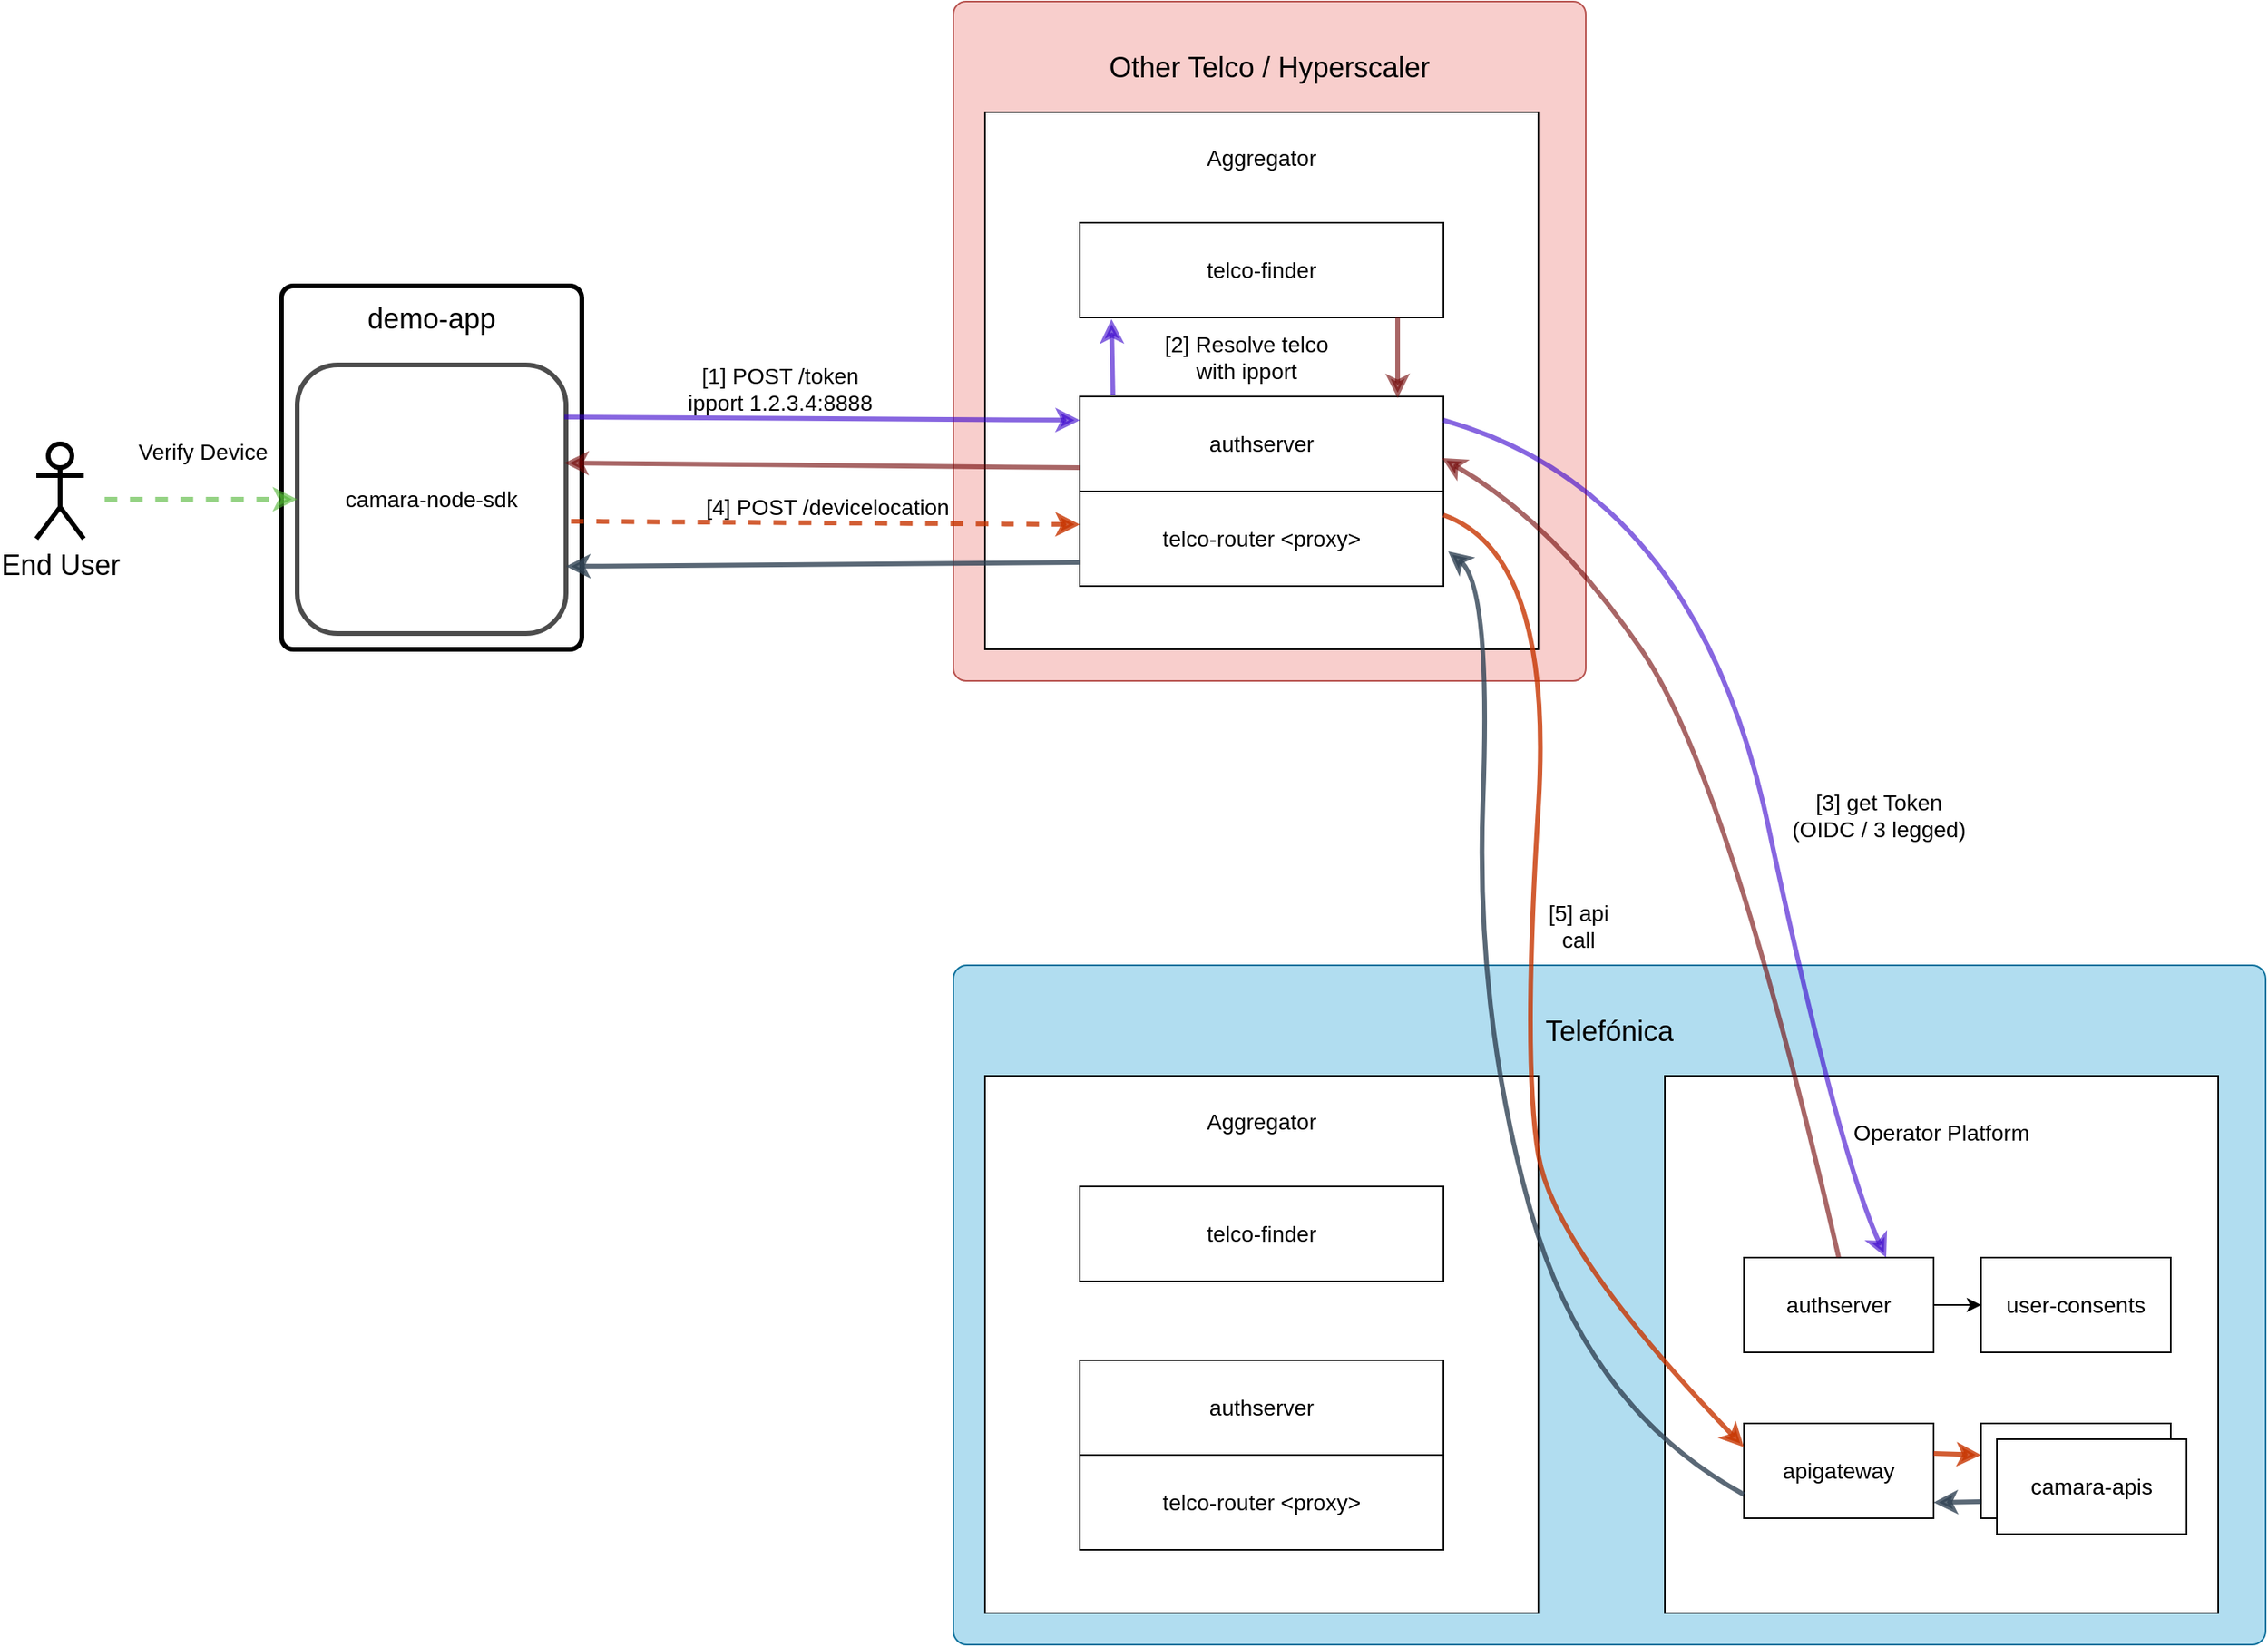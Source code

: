 <mxfile version="21.2.0" type="device">
  <diagram name="Página-1" id="-8M9Hvxfuk3_8nVm3kkI">
    <mxGraphModel dx="1612" dy="2226" grid="1" gridSize="10" guides="0" tooltips="1" connect="1" arrows="1" fold="1" page="1" pageScale="1" pageWidth="827" pageHeight="1169" math="0" shadow="0">
      <root>
        <mxCell id="0" />
        <mxCell id="1" parent="0" />
        <mxCell id="6BjSqbl7BncBYQir4ma8-3" value="&lt;font data-font-src=&quot;https://virgil.excalidraw.com/Virgil.woff2&quot; style=&quot;font-size: 18px;&quot;&gt;End User&lt;/font&gt;" style="shape=umlActor;verticalLabelPosition=bottom;verticalAlign=top;html=1;outlineConnect=0;strokeWidth=3;" vertex="1" parent="1">
          <mxGeometry x="120" y="250" width="30" height="60" as="geometry" />
        </mxCell>
        <mxCell id="6BjSqbl7BncBYQir4ma8-4" value="&lt;font data-font-src=&quot;https://virgil.excalidraw.com/Virgil.woff2&quot;&gt;&lt;font style=&quot;font-size: 18px;&quot;&gt;demo-app&lt;br&gt;&lt;br&gt;&lt;br&gt;&lt;br&gt;&lt;br&gt;&lt;br&gt;&lt;br&gt;&lt;br&gt;&lt;br&gt;&lt;/font&gt;&lt;br&gt;&lt;/font&gt;" style="rounded=1;whiteSpace=wrap;html=1;strokeWidth=3;shadow=0;arcSize=4;" vertex="1" parent="1">
          <mxGeometry x="275" y="150" width="190" height="230" as="geometry" />
        </mxCell>
        <mxCell id="6BjSqbl7BncBYQir4ma8-5" value="&lt;font style=&quot;font-size: 14px;&quot; data-font-src=&quot;https://virgil.excalidraw.com/Virgil.woff2&quot;&gt;camara-node-sdk&lt;/font&gt;" style="rounded=1;whiteSpace=wrap;html=1;strokeWidth=3;opacity=70;" vertex="1" parent="1">
          <mxGeometry x="285" y="200" width="170" height="170" as="geometry" />
        </mxCell>
        <mxCell id="6BjSqbl7BncBYQir4ma8-6" value="" style="endArrow=classic;html=1;rounded=0;entryX=0;entryY=0.5;entryDx=0;entryDy=0;strokeWidth=3;strokeColor=#4eb431;flowAnimation=1;opacity=60;" edge="1" parent="1" target="6BjSqbl7BncBYQir4ma8-5">
          <mxGeometry width="50" height="50" relative="1" as="geometry">
            <mxPoint x="160" y="285" as="sourcePoint" />
            <mxPoint x="795" y="430" as="targetPoint" />
          </mxGeometry>
        </mxCell>
        <mxCell id="6BjSqbl7BncBYQir4ma8-7" value="&lt;font style=&quot;font-size: 14px;&quot; data-font-src=&quot;https://virgil.excalidraw.com/Virgil.woff2&quot;&gt;Verify Device&lt;/font&gt;" style="text;html=1;align=center;verticalAlign=middle;resizable=0;points=[];autosize=1;strokeColor=none;fillColor=none;" vertex="1" parent="1">
          <mxGeometry x="170" y="240" width="110" height="30" as="geometry" />
        </mxCell>
        <mxCell id="6BjSqbl7BncBYQir4ma8-11" value="&lt;font data-font-src=&quot;https://virgil.excalidraw.com/Virgil.woff2&quot;&gt;&lt;font style=&quot;font-size: 18px;&quot;&gt;Other Telco / Hyperscaler&lt;br&gt;&lt;/font&gt;&lt;br&gt;&lt;br&gt;&lt;br&gt;&lt;br&gt;&lt;br&gt;&lt;br&gt;&lt;br&gt;&lt;br&gt;&lt;br&gt;&lt;br&gt;&lt;br&gt;&lt;br&gt;&lt;br&gt;&lt;br&gt;&lt;br&gt;&lt;br&gt;&lt;br&gt;&lt;br&gt;&lt;br&gt;&lt;br&gt;&lt;br&gt;&lt;br&gt;&lt;br&gt;&lt;br&gt;&lt;/font&gt;" style="rounded=1;whiteSpace=wrap;html=1;fillColor=#f8cecc;strokeColor=#b85450;arcSize=2;absoluteArcSize=0;" vertex="1" parent="1">
          <mxGeometry x="700" y="-30" width="400" height="430" as="geometry" />
        </mxCell>
        <mxCell id="6BjSqbl7BncBYQir4ma8-13" value="&lt;font data-font-src=&quot;https://virgil.excalidraw.com/Virgil.woff2&quot;&gt;&lt;font style=&quot;font-size: 14px;&quot;&gt;Aggregator&lt;br&gt;&lt;br&gt;&lt;br&gt;&lt;br&gt;&lt;br&gt;&lt;br&gt;&lt;br&gt;&lt;br&gt;&lt;br&gt;&lt;br&gt;&lt;br&gt;&lt;br&gt;&lt;br&gt;&lt;br&gt;&lt;br&gt;&lt;br&gt;&lt;br&gt;&lt;/font&gt;&lt;br&gt;&lt;/font&gt;" style="rounded=0;whiteSpace=wrap;html=1;" vertex="1" parent="1">
          <mxGeometry x="720" y="40" width="350" height="340" as="geometry" />
        </mxCell>
        <mxCell id="6BjSqbl7BncBYQir4ma8-14" value="&lt;font style=&quot;font-size: 14px;&quot; data-font-src=&quot;https://virgil.excalidraw.com/Virgil.woff2&quot;&gt;telco-finder&lt;/font&gt;" style="rounded=0;whiteSpace=wrap;html=1;" vertex="1" parent="1">
          <mxGeometry x="780" y="110" width="230" height="60" as="geometry" />
        </mxCell>
        <mxCell id="6BjSqbl7BncBYQir4ma8-15" value="&lt;font style=&quot;font-size: 14px;&quot; data-font-src=&quot;https://virgil.excalidraw.com/Virgil.woff2&quot;&gt;authserver&lt;/font&gt;" style="rounded=0;whiteSpace=wrap;html=1;" vertex="1" parent="1">
          <mxGeometry x="780" y="220" width="230" height="60" as="geometry" />
        </mxCell>
        <mxCell id="6BjSqbl7BncBYQir4ma8-16" value="&lt;font style=&quot;font-size: 14px;&quot; data-font-src=&quot;https://virgil.excalidraw.com/Virgil.woff2&quot;&gt;telco-router &amp;lt;proxy&amp;gt;&lt;/font&gt;" style="rounded=0;whiteSpace=wrap;html=1;" vertex="1" parent="1">
          <mxGeometry x="780" y="280" width="230" height="60" as="geometry" />
        </mxCell>
        <mxCell id="6BjSqbl7BncBYQir4ma8-41" value="&lt;font data-font-src=&quot;https://virgil.excalidraw.com/Virgil.woff2&quot;&gt;&lt;font style=&quot;font-size: 18px;&quot;&gt;Telefónica&lt;/font&gt;&lt;br&gt;&lt;br&gt;&lt;br&gt;&lt;br&gt;&lt;br&gt;&lt;br&gt;&lt;br&gt;&lt;br&gt;&lt;br&gt;&lt;br&gt;&lt;br&gt;&lt;br&gt;&lt;br&gt;&lt;br&gt;&lt;br&gt;&lt;br&gt;&lt;br&gt;&lt;br&gt;&lt;br&gt;&lt;br&gt;&lt;br&gt;&lt;br&gt;&lt;br&gt;&lt;br&gt;&lt;br&gt;&lt;/font&gt;" style="rounded=1;whiteSpace=wrap;html=1;fillColor=#b1ddf0;strokeColor=#10739e;arcSize=2;absoluteArcSize=0;" vertex="1" parent="1">
          <mxGeometry x="700" y="580" width="830" height="430" as="geometry" />
        </mxCell>
        <mxCell id="6BjSqbl7BncBYQir4ma8-42" value="&lt;font data-font-src=&quot;https://virgil.excalidraw.com/Virgil.woff2&quot;&gt;&lt;font style=&quot;font-size: 14px;&quot;&gt;Aggregator&lt;br&gt;&lt;br&gt;&lt;br&gt;&lt;br&gt;&lt;br&gt;&lt;br&gt;&lt;br&gt;&lt;br&gt;&lt;br&gt;&lt;br&gt;&lt;br&gt;&lt;br&gt;&lt;br&gt;&lt;br&gt;&lt;br&gt;&lt;br&gt;&lt;br&gt;&lt;/font&gt;&lt;br&gt;&lt;/font&gt;" style="rounded=0;whiteSpace=wrap;html=1;" vertex="1" parent="1">
          <mxGeometry x="720" y="650" width="350" height="340" as="geometry" />
        </mxCell>
        <mxCell id="6BjSqbl7BncBYQir4ma8-43" value="&lt;font style=&quot;font-size: 14px;&quot; data-font-src=&quot;https://virgil.excalidraw.com/Virgil.woff2&quot;&gt;telco-finder&lt;/font&gt;" style="rounded=0;whiteSpace=wrap;html=1;" vertex="1" parent="1">
          <mxGeometry x="780" y="720" width="230" height="60" as="geometry" />
        </mxCell>
        <mxCell id="6BjSqbl7BncBYQir4ma8-44" value="&lt;font style=&quot;font-size: 14px;&quot; data-font-src=&quot;https://virgil.excalidraw.com/Virgil.woff2&quot;&gt;authserver&lt;/font&gt;" style="rounded=0;whiteSpace=wrap;html=1;" vertex="1" parent="1">
          <mxGeometry x="780" y="830" width="230" height="60" as="geometry" />
        </mxCell>
        <mxCell id="6BjSqbl7BncBYQir4ma8-45" value="&lt;font style=&quot;font-size: 14px;&quot; data-font-src=&quot;https://virgil.excalidraw.com/Virgil.woff2&quot;&gt;telco-router &amp;lt;proxy&amp;gt;&lt;/font&gt;" style="rounded=0;whiteSpace=wrap;html=1;" vertex="1" parent="1">
          <mxGeometry x="780" y="890" width="230" height="60" as="geometry" />
        </mxCell>
        <mxCell id="6BjSqbl7BncBYQir4ma8-46" value="&lt;font style=&quot;font-size: 14px;&quot;&gt;&lt;font data-font-src=&quot;https://virgil.excalidraw.com/Virgil.woff2&quot;&gt;Operator Platform&lt;br&gt;&lt;/font&gt;&lt;br&gt;&lt;br&gt;&lt;br&gt;&lt;br&gt;&lt;br&gt;&lt;br&gt;&lt;br&gt;&lt;br&gt;&lt;br&gt;&lt;br&gt;&lt;br&gt;&lt;br&gt;&lt;br&gt;&lt;br&gt;&lt;br&gt;&lt;br&gt;&lt;/font&gt;" style="rounded=0;whiteSpace=wrap;html=1;" vertex="1" parent="1">
          <mxGeometry x="1150" y="650" width="350" height="340" as="geometry" />
        </mxCell>
        <mxCell id="6BjSqbl7BncBYQir4ma8-47" value="&lt;font style=&quot;font-size: 14px;&quot; data-font-src=&quot;https://virgil.excalidraw.com/Virgil.woff2&quot;&gt;authserver&lt;/font&gt;" style="rounded=0;whiteSpace=wrap;html=1;" vertex="1" parent="1">
          <mxGeometry x="1200" y="765" width="120" height="60" as="geometry" />
        </mxCell>
        <mxCell id="6BjSqbl7BncBYQir4ma8-48" value="&lt;font style=&quot;font-size: 14px;&quot; data-font-src=&quot;https://virgil.excalidraw.com/Virgil.woff2&quot; color=&quot;#000000&quot;&gt;apigateway&lt;/font&gt;" style="rounded=0;whiteSpace=wrap;html=1;" vertex="1" parent="1">
          <mxGeometry x="1200" y="870" width="120" height="60" as="geometry" />
        </mxCell>
        <mxCell id="6BjSqbl7BncBYQir4ma8-49" value="&lt;font style=&quot;font-size: 14px;&quot; data-font-src=&quot;https://virgil.excalidraw.com/Virgil.woff2&quot;&gt;user-consents&lt;/font&gt;" style="rounded=0;whiteSpace=wrap;html=1;" vertex="1" parent="1">
          <mxGeometry x="1350" y="765" width="120" height="60" as="geometry" />
        </mxCell>
        <mxCell id="6BjSqbl7BncBYQir4ma8-50" value="" style="rounded=0;whiteSpace=wrap;html=1;" vertex="1" parent="1">
          <mxGeometry x="1350" y="870" width="120" height="60" as="geometry" />
        </mxCell>
        <mxCell id="6BjSqbl7BncBYQir4ma8-51" value="&lt;font style=&quot;font-size: 14px;&quot; data-font-src=&quot;https://virgil.excalidraw.com/Virgil.woff2&quot;&gt;camara-apis&lt;/font&gt;" style="rounded=0;whiteSpace=wrap;html=1;" vertex="1" parent="1">
          <mxGeometry x="1360" y="880" width="120" height="60" as="geometry" />
        </mxCell>
        <mxCell id="6BjSqbl7BncBYQir4ma8-52" value="" style="endArrow=classic;html=1;rounded=0;entryX=0;entryY=0.5;entryDx=0;entryDy=0;" edge="1" parent="1" target="6BjSqbl7BncBYQir4ma8-49">
          <mxGeometry width="50" height="50" relative="1" as="geometry">
            <mxPoint x="1320" y="795" as="sourcePoint" />
            <mxPoint x="1370" y="750" as="targetPoint" />
          </mxGeometry>
        </mxCell>
        <mxCell id="6BjSqbl7BncBYQir4ma8-63" value="" style="endArrow=classic;html=1;rounded=0;entryX=0;entryY=0.25;entryDx=0;entryDy=0;strokeWidth=3;strokeColor=#3700CC;flowAnimation=0;fillColor=#6a00ff;exitX=0.994;exitY=0.194;exitDx=0;exitDy=0;opacity=60;exitPerimeter=0;" edge="1" parent="1" source="6BjSqbl7BncBYQir4ma8-5" target="6BjSqbl7BncBYQir4ma8-15">
          <mxGeometry width="50" height="50" relative="1" as="geometry">
            <mxPoint x="465" y="240" as="sourcePoint" />
            <mxPoint x="585" y="240" as="targetPoint" />
          </mxGeometry>
        </mxCell>
        <mxCell id="6BjSqbl7BncBYQir4ma8-65" value="&lt;font data-font-src=&quot;https://virgil.excalidraw.com/Virgil.woff2&quot;&gt;&lt;font style=&quot;font-size: 14px;&quot;&gt;[1] POST /token&lt;br&gt;ipport 1.2.3.4:8888&lt;/font&gt;&lt;br&gt;&lt;/font&gt;" style="text;html=1;align=center;verticalAlign=middle;resizable=0;points=[];autosize=1;strokeColor=none;fillColor=none;" vertex="1" parent="1">
          <mxGeometry x="520" y="190" width="140" height="50" as="geometry" />
        </mxCell>
        <mxCell id="6BjSqbl7BncBYQir4ma8-66" value="" style="endArrow=classic;html=1;rounded=0;strokeWidth=3;strokeColor=#3700CC;flowAnimation=0;fillColor=#6a00ff;exitX=0.091;exitY=-0.017;exitDx=0;exitDy=0;exitPerimeter=0;entryX=0.087;entryY=1.017;entryDx=0;entryDy=0;entryPerimeter=0;opacity=60;" edge="1" parent="1" source="6BjSqbl7BncBYQir4ma8-15" target="6BjSqbl7BncBYQir4ma8-14">
          <mxGeometry width="50" height="50" relative="1" as="geometry">
            <mxPoint x="480" y="294.5" as="sourcePoint" />
            <mxPoint x="810" y="170" as="targetPoint" />
          </mxGeometry>
        </mxCell>
        <mxCell id="6BjSqbl7BncBYQir4ma8-67" value="&lt;font style=&quot;font-size: 14px;&quot; data-font-src=&quot;https://virgil.excalidraw.com/Virgil.woff2&quot;&gt;[2] Resolve telco&lt;br&gt;with ipport&lt;/font&gt;" style="text;html=1;align=center;verticalAlign=middle;resizable=0;points=[];autosize=1;strokeColor=none;fillColor=none;" vertex="1" parent="1">
          <mxGeometry x="820" y="170" width="130" height="50" as="geometry" />
        </mxCell>
        <mxCell id="6BjSqbl7BncBYQir4ma8-68" value="" style="endArrow=classic;html=1;rounded=0;strokeWidth=3;strokeColor=#6F0000;flowAnimation=0;fillColor=#a20025;entryX=0.874;entryY=0.017;entryDx=0;entryDy=0;entryPerimeter=0;opacity=60;" edge="1" parent="1" target="6BjSqbl7BncBYQir4ma8-15">
          <mxGeometry width="50" height="50" relative="1" as="geometry">
            <mxPoint x="981" y="170" as="sourcePoint" />
            <mxPoint x="810" y="181" as="targetPoint" />
            <Array as="points" />
          </mxGeometry>
        </mxCell>
        <mxCell id="6BjSqbl7BncBYQir4ma8-72" value="&lt;font data-font-src=&quot;https://virgil.excalidraw.com/Virgil.woff2&quot;&gt;&lt;font style=&quot;font-size: 14px;&quot;&gt;[3] get Token&lt;br&gt;(OIDC / 3 legged)&lt;/font&gt;&lt;br&gt;&lt;/font&gt;" style="text;html=1;align=center;verticalAlign=middle;resizable=0;points=[];autosize=1;strokeColor=none;fillColor=none;" vertex="1" parent="1">
          <mxGeometry x="1220" y="460" width="130" height="50" as="geometry" />
        </mxCell>
        <mxCell id="6BjSqbl7BncBYQir4ma8-76" value="" style="endArrow=classic;html=1;rounded=0;strokeWidth=3;strokeColor=#6F0000;flowAnimation=0;fillColor=#a20025;opacity=60;exitX=0;exitY=0.75;exitDx=0;exitDy=0;entryX=0.994;entryY=0.365;entryDx=0;entryDy=0;entryPerimeter=0;" edge="1" parent="1" source="6BjSqbl7BncBYQir4ma8-15" target="6BjSqbl7BncBYQir4ma8-5">
          <mxGeometry width="50" height="50" relative="1" as="geometry">
            <mxPoint x="991" y="180" as="sourcePoint" />
            <mxPoint x="470" y="265" as="targetPoint" />
            <Array as="points" />
          </mxGeometry>
        </mxCell>
        <mxCell id="6BjSqbl7BncBYQir4ma8-77" value="" style="endArrow=classic;html=1;rounded=0;entryX=0;entryY=0.25;entryDx=0;entryDy=0;strokeWidth=3;strokeColor=#C73500;flowAnimation=1;fillColor=#fa6800;exitX=1;exitY=0.582;exitDx=0;exitDy=0;exitPerimeter=0;opacity=80;" edge="1" parent="1" source="6BjSqbl7BncBYQir4ma8-5">
          <mxGeometry width="50" height="50" relative="1" as="geometry">
            <mxPoint x="466" y="300" as="sourcePoint" />
            <mxPoint x="780" y="301" as="targetPoint" />
          </mxGeometry>
        </mxCell>
        <mxCell id="6BjSqbl7BncBYQir4ma8-78" value="&lt;font data-font-src=&quot;https://virgil.excalidraw.com/Virgil.woff2&quot;&gt;&lt;font style=&quot;font-size: 14px;&quot;&gt;[4] POST /devicelocation&lt;/font&gt;&lt;br&gt;&lt;/font&gt;" style="text;html=1;align=center;verticalAlign=middle;resizable=0;points=[];autosize=1;strokeColor=none;fillColor=none;" vertex="1" parent="1">
          <mxGeometry x="530" y="275" width="180" height="30" as="geometry" />
        </mxCell>
        <mxCell id="6BjSqbl7BncBYQir4ma8-79" value="" style="endArrow=classic;html=1;entryX=0;entryY=0.25;entryDx=0;entryDy=0;strokeWidth=3;strokeColor=#C73500;flowAnimation=0;fillColor=#fa6800;exitX=1;exitY=0.25;exitDx=0;exitDy=0;opacity=80;curved=1;" edge="1" parent="1" source="6BjSqbl7BncBYQir4ma8-16" target="6BjSqbl7BncBYQir4ma8-48">
          <mxGeometry width="50" height="50" relative="1" as="geometry">
            <mxPoint x="476" y="329" as="sourcePoint" />
            <mxPoint x="790" y="330" as="targetPoint" />
            <Array as="points">
              <mxPoint x="1080" y="320" />
              <mxPoint x="1060" y="640" />
              <mxPoint x="1080" y="760" />
            </Array>
          </mxGeometry>
        </mxCell>
        <mxCell id="6BjSqbl7BncBYQir4ma8-80" value="&lt;font data-font-src=&quot;https://virgil.excalidraw.com/Virgil.woff2&quot;&gt;&lt;font style=&quot;font-size: 14px;&quot;&gt;[5] api&lt;br&gt;call&lt;/font&gt;&lt;br&gt;&lt;/font&gt;" style="text;html=1;align=center;verticalAlign=middle;resizable=0;points=[];autosize=1;strokeColor=none;fillColor=none;" vertex="1" parent="1">
          <mxGeometry x="1065" y="530" width="60" height="50" as="geometry" />
        </mxCell>
        <mxCell id="6BjSqbl7BncBYQir4ma8-81" value="" style="endArrow=classic;html=1;rounded=0;strokeWidth=3;strokeColor=#314354;flowAnimation=0;fillColor=#647687;exitX=0;exitY=0.75;exitDx=0;exitDy=0;opacity=80;entryX=1;entryY=0.75;entryDx=0;entryDy=0;" edge="1" parent="1" source="6BjSqbl7BncBYQir4ma8-16" target="6BjSqbl7BncBYQir4ma8-5">
          <mxGeometry width="50" height="50" relative="1" as="geometry">
            <mxPoint x="476" y="310" as="sourcePoint" />
            <mxPoint x="470" y="325" as="targetPoint" />
          </mxGeometry>
        </mxCell>
        <mxCell id="6BjSqbl7BncBYQir4ma8-83" value="" style="endArrow=classic;html=1;strokeWidth=3;strokeColor=#314354;flowAnimation=0;fillColor=#647687;exitX=0;exitY=0.75;exitDx=0;exitDy=0;opacity=80;entryX=1.013;entryY=0.633;entryDx=0;entryDy=0;entryPerimeter=0;curved=1;" edge="1" parent="1" source="6BjSqbl7BncBYQir4ma8-48" target="6BjSqbl7BncBYQir4ma8-16">
          <mxGeometry width="50" height="50" relative="1" as="geometry">
            <mxPoint x="790" y="335" as="sourcePoint" />
            <mxPoint x="474" y="333" as="targetPoint" />
            <Array as="points">
              <mxPoint x="1100" y="860" />
              <mxPoint x="1030" y="610" />
              <mxPoint x="1040" y="340" />
            </Array>
          </mxGeometry>
        </mxCell>
        <mxCell id="6BjSqbl7BncBYQir4ma8-84" value="" style="endArrow=classic;html=1;rounded=0;strokeWidth=3;strokeColor=#C73500;flowAnimation=0;fillColor=#fa6800;exitX=1.005;exitY=0.141;exitDx=0;exitDy=0;exitPerimeter=0;opacity=80;" edge="1" parent="1">
          <mxGeometry width="50" height="50" relative="1" as="geometry">
            <mxPoint x="1320" y="889" as="sourcePoint" />
            <mxPoint x="1350" y="890" as="targetPoint" />
          </mxGeometry>
        </mxCell>
        <mxCell id="6BjSqbl7BncBYQir4ma8-85" value="" style="endArrow=classic;html=1;rounded=0;strokeWidth=3;strokeColor=#314354;flowAnimation=0;fillColor=#647687;opacity=80;" edge="1" parent="1">
          <mxGeometry width="50" height="50" relative="1" as="geometry">
            <mxPoint x="1350" y="919.5" as="sourcePoint" />
            <mxPoint x="1320" y="920" as="targetPoint" />
          </mxGeometry>
        </mxCell>
        <mxCell id="6BjSqbl7BncBYQir4ma8-86" value="" style="endArrow=classic;html=1;entryX=0.75;entryY=0;entryDx=0;entryDy=0;strokeWidth=3;strokeColor=#3700CC;flowAnimation=0;fillColor=#6a00ff;exitX=1;exitY=0.25;exitDx=0;exitDy=0;opacity=60;curved=1;" edge="1" parent="1" source="6BjSqbl7BncBYQir4ma8-15" target="6BjSqbl7BncBYQir4ma8-47">
          <mxGeometry width="50" height="50" relative="1" as="geometry">
            <mxPoint x="1140" y="298" as="sourcePoint" />
            <mxPoint x="1465" y="280" as="targetPoint" />
            <Array as="points">
              <mxPoint x="1170" y="280" />
              <mxPoint x="1260" y="700" />
            </Array>
          </mxGeometry>
        </mxCell>
        <mxCell id="6BjSqbl7BncBYQir4ma8-87" value="" style="endArrow=classic;html=1;strokeWidth=3;strokeColor=#6F0000;flowAnimation=0;fillColor=#a20025;opacity=60;exitX=0.5;exitY=0;exitDx=0;exitDy=0;entryX=0.996;entryY=0.65;entryDx=0;entryDy=0;entryPerimeter=0;curved=1;" edge="1" parent="1" source="6BjSqbl7BncBYQir4ma8-47" target="6BjSqbl7BncBYQir4ma8-15">
          <mxGeometry width="50" height="50" relative="1" as="geometry">
            <mxPoint x="1576" y="260" as="sourcePoint" />
            <mxPoint x="1250" y="267" as="targetPoint" />
            <Array as="points">
              <mxPoint x="1190" y="460" />
              <mxPoint x="1080" y="300" />
            </Array>
          </mxGeometry>
        </mxCell>
      </root>
    </mxGraphModel>
  </diagram>
</mxfile>
